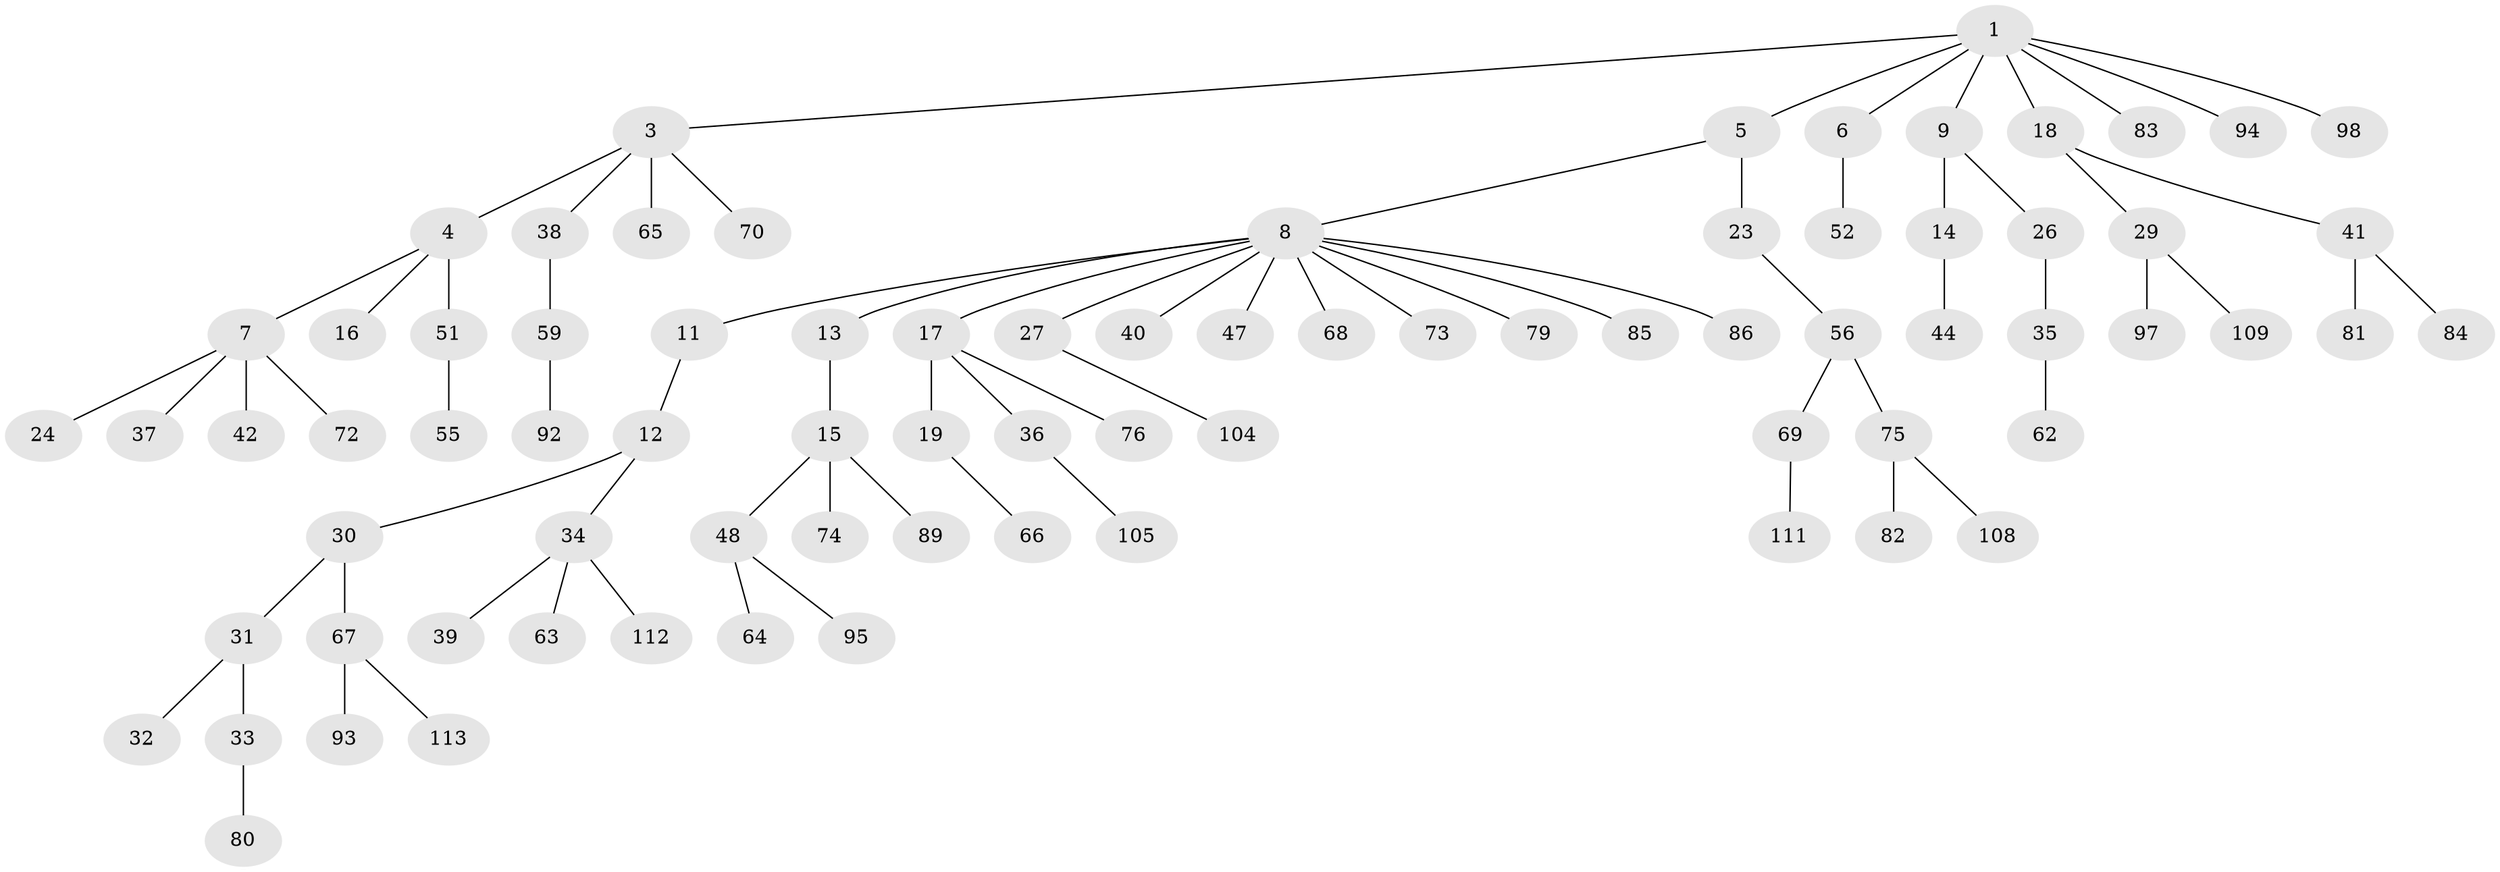 // original degree distribution, {4: 0.08849557522123894, 6: 0.02654867256637168, 5: 0.017699115044247787, 3: 0.1504424778761062, 2: 0.21238938053097345, 1: 0.504424778761062}
// Generated by graph-tools (version 1.1) at 2025/19/03/04/25 18:19:22]
// undirected, 79 vertices, 78 edges
graph export_dot {
graph [start="1"]
  node [color=gray90,style=filled];
  1 [super="+2"];
  3;
  4;
  5;
  6;
  7 [super="+20+25+57"];
  8 [super="+10+28+21"];
  9 [super="+107"];
  11;
  12;
  13;
  14;
  15;
  16;
  17;
  18 [super="+22"];
  19 [super="+60"];
  23 [super="+54"];
  24;
  26;
  27;
  29 [super="+78+77+71+43"];
  30 [super="+50"];
  31;
  32;
  33 [super="+61"];
  34;
  35;
  36 [super="+49"];
  37;
  38;
  39;
  40 [super="+45"];
  41;
  42 [super="+46+88+58"];
  44;
  47;
  48;
  51 [super="+102"];
  52;
  55;
  56;
  59;
  62;
  63;
  64;
  65;
  66;
  67;
  68;
  69;
  70;
  72;
  73;
  74;
  75;
  76;
  79;
  80;
  81;
  82;
  83;
  84;
  85;
  86;
  89 [super="+100"];
  92;
  93 [super="+99+96"];
  94;
  95 [super="+106"];
  97;
  98;
  104;
  105;
  108;
  109;
  111;
  112;
  113;
  1 -- 3;
  1 -- 94;
  1 -- 98;
  1 -- 18;
  1 -- 83;
  1 -- 5;
  1 -- 6;
  1 -- 9;
  3 -- 4;
  3 -- 38;
  3 -- 65;
  3 -- 70;
  4 -- 7;
  4 -- 16;
  4 -- 51;
  5 -- 8;
  5 -- 23;
  6 -- 52;
  7 -- 24;
  7 -- 72;
  7 -- 42;
  7 -- 37;
  8 -- 11;
  8 -- 86;
  8 -- 17;
  8 -- 85;
  8 -- 40;
  8 -- 13;
  8 -- 79;
  8 -- 73;
  8 -- 47;
  8 -- 27;
  8 -- 68;
  9 -- 14;
  9 -- 26;
  11 -- 12;
  12 -- 30;
  12 -- 34;
  13 -- 15;
  14 -- 44;
  15 -- 48;
  15 -- 74;
  15 -- 89;
  17 -- 19;
  17 -- 36;
  17 -- 76;
  18 -- 41;
  18 -- 29;
  19 -- 66;
  23 -- 56;
  26 -- 35;
  27 -- 104;
  29 -- 97;
  29 -- 109;
  30 -- 31;
  30 -- 67;
  31 -- 32;
  31 -- 33;
  33 -- 80;
  34 -- 39;
  34 -- 63;
  34 -- 112;
  35 -- 62;
  36 -- 105;
  38 -- 59;
  41 -- 81;
  41 -- 84;
  48 -- 64;
  48 -- 95;
  51 -- 55;
  56 -- 69;
  56 -- 75;
  59 -- 92;
  67 -- 93;
  67 -- 113;
  69 -- 111;
  75 -- 82;
  75 -- 108;
}
